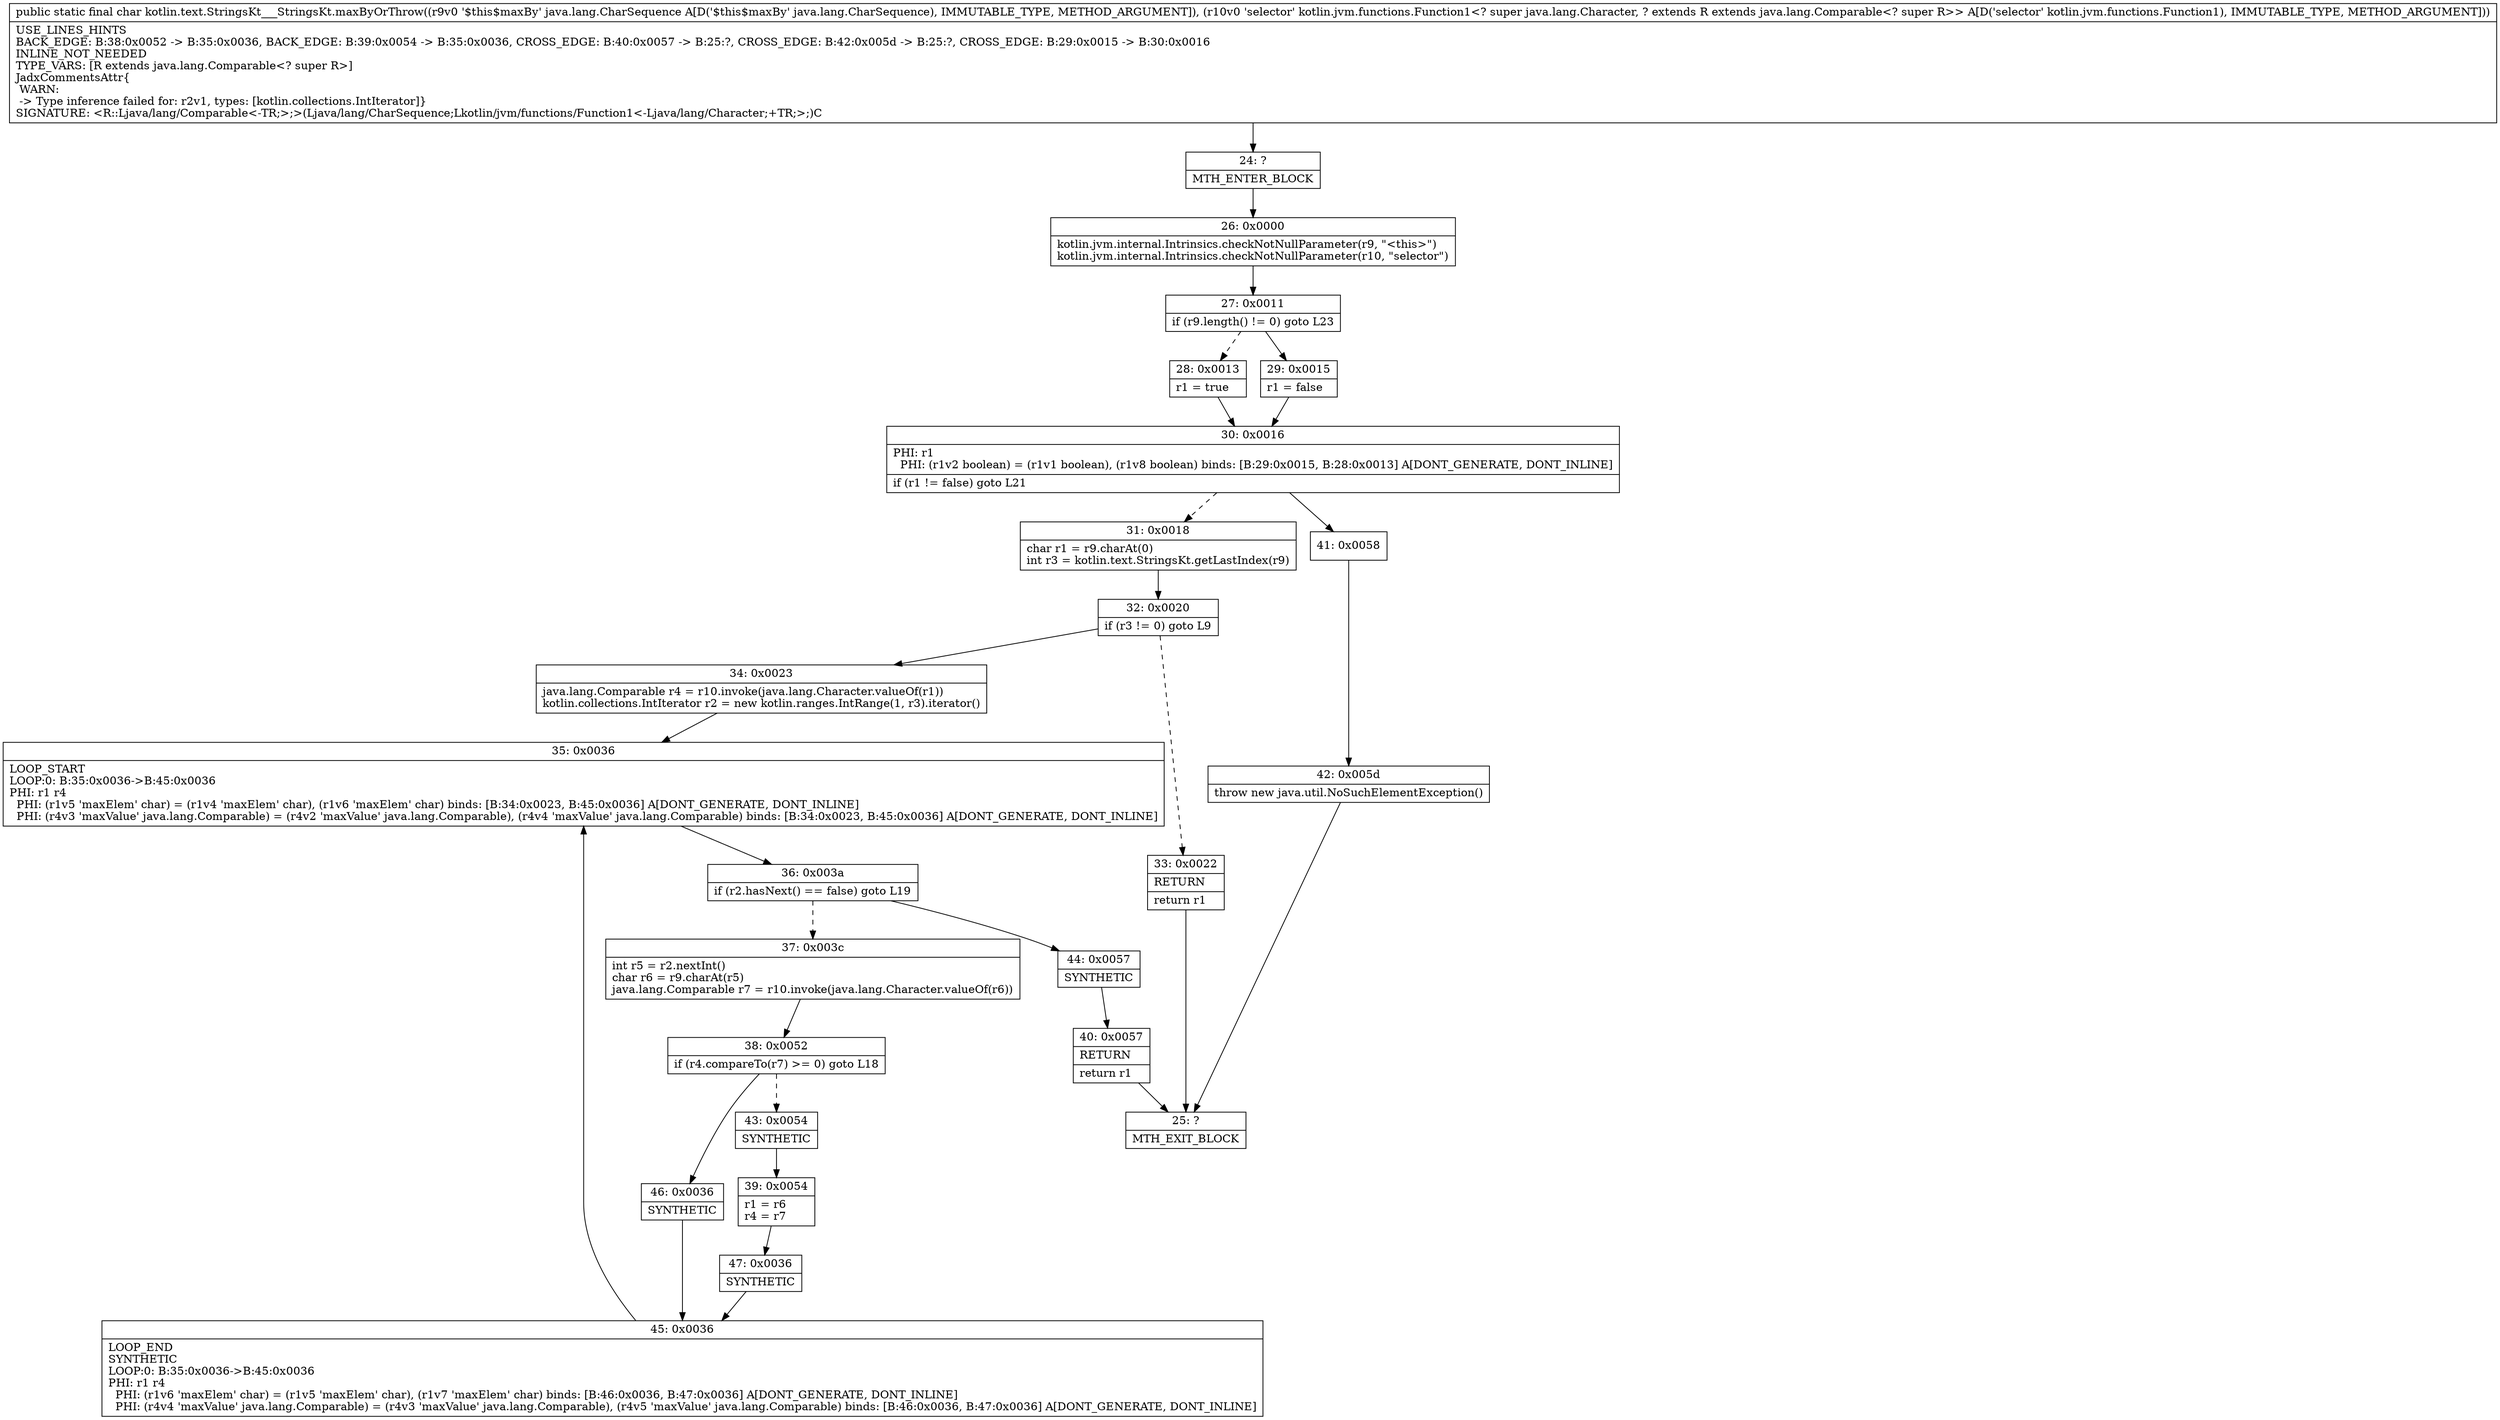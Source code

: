 digraph "CFG forkotlin.text.StringsKt___StringsKt.maxByOrThrow(Ljava\/lang\/CharSequence;Lkotlin\/jvm\/functions\/Function1;)C" {
Node_24 [shape=record,label="{24\:\ ?|MTH_ENTER_BLOCK\l}"];
Node_26 [shape=record,label="{26\:\ 0x0000|kotlin.jvm.internal.Intrinsics.checkNotNullParameter(r9, \"\<this\>\")\lkotlin.jvm.internal.Intrinsics.checkNotNullParameter(r10, \"selector\")\l}"];
Node_27 [shape=record,label="{27\:\ 0x0011|if (r9.length() != 0) goto L23\l}"];
Node_28 [shape=record,label="{28\:\ 0x0013|r1 = true\l}"];
Node_30 [shape=record,label="{30\:\ 0x0016|PHI: r1 \l  PHI: (r1v2 boolean) = (r1v1 boolean), (r1v8 boolean) binds: [B:29:0x0015, B:28:0x0013] A[DONT_GENERATE, DONT_INLINE]\l|if (r1 != false) goto L21\l}"];
Node_31 [shape=record,label="{31\:\ 0x0018|char r1 = r9.charAt(0)\lint r3 = kotlin.text.StringsKt.getLastIndex(r9)\l}"];
Node_32 [shape=record,label="{32\:\ 0x0020|if (r3 != 0) goto L9\l}"];
Node_33 [shape=record,label="{33\:\ 0x0022|RETURN\l|return r1\l}"];
Node_25 [shape=record,label="{25\:\ ?|MTH_EXIT_BLOCK\l}"];
Node_34 [shape=record,label="{34\:\ 0x0023|java.lang.Comparable r4 = r10.invoke(java.lang.Character.valueOf(r1))\lkotlin.collections.IntIterator r2 = new kotlin.ranges.IntRange(1, r3).iterator()\l}"];
Node_35 [shape=record,label="{35\:\ 0x0036|LOOP_START\lLOOP:0: B:35:0x0036\-\>B:45:0x0036\lPHI: r1 r4 \l  PHI: (r1v5 'maxElem' char) = (r1v4 'maxElem' char), (r1v6 'maxElem' char) binds: [B:34:0x0023, B:45:0x0036] A[DONT_GENERATE, DONT_INLINE]\l  PHI: (r4v3 'maxValue' java.lang.Comparable) = (r4v2 'maxValue' java.lang.Comparable), (r4v4 'maxValue' java.lang.Comparable) binds: [B:34:0x0023, B:45:0x0036] A[DONT_GENERATE, DONT_INLINE]\l}"];
Node_36 [shape=record,label="{36\:\ 0x003a|if (r2.hasNext() == false) goto L19\l}"];
Node_37 [shape=record,label="{37\:\ 0x003c|int r5 = r2.nextInt()\lchar r6 = r9.charAt(r5)\ljava.lang.Comparable r7 = r10.invoke(java.lang.Character.valueOf(r6))\l}"];
Node_38 [shape=record,label="{38\:\ 0x0052|if (r4.compareTo(r7) \>= 0) goto L18\l}"];
Node_43 [shape=record,label="{43\:\ 0x0054|SYNTHETIC\l}"];
Node_39 [shape=record,label="{39\:\ 0x0054|r1 = r6\lr4 = r7\l}"];
Node_47 [shape=record,label="{47\:\ 0x0036|SYNTHETIC\l}"];
Node_45 [shape=record,label="{45\:\ 0x0036|LOOP_END\lSYNTHETIC\lLOOP:0: B:35:0x0036\-\>B:45:0x0036\lPHI: r1 r4 \l  PHI: (r1v6 'maxElem' char) = (r1v5 'maxElem' char), (r1v7 'maxElem' char) binds: [B:46:0x0036, B:47:0x0036] A[DONT_GENERATE, DONT_INLINE]\l  PHI: (r4v4 'maxValue' java.lang.Comparable) = (r4v3 'maxValue' java.lang.Comparable), (r4v5 'maxValue' java.lang.Comparable) binds: [B:46:0x0036, B:47:0x0036] A[DONT_GENERATE, DONT_INLINE]\l}"];
Node_46 [shape=record,label="{46\:\ 0x0036|SYNTHETIC\l}"];
Node_44 [shape=record,label="{44\:\ 0x0057|SYNTHETIC\l}"];
Node_40 [shape=record,label="{40\:\ 0x0057|RETURN\l|return r1\l}"];
Node_41 [shape=record,label="{41\:\ 0x0058}"];
Node_42 [shape=record,label="{42\:\ 0x005d|throw new java.util.NoSuchElementException()\l}"];
Node_29 [shape=record,label="{29\:\ 0x0015|r1 = false\l}"];
MethodNode[shape=record,label="{public static final char kotlin.text.StringsKt___StringsKt.maxByOrThrow((r9v0 '$this$maxBy' java.lang.CharSequence A[D('$this$maxBy' java.lang.CharSequence), IMMUTABLE_TYPE, METHOD_ARGUMENT]), (r10v0 'selector' kotlin.jvm.functions.Function1\<? super java.lang.Character, ? extends R extends java.lang.Comparable\<? super R\>\> A[D('selector' kotlin.jvm.functions.Function1), IMMUTABLE_TYPE, METHOD_ARGUMENT]))  | USE_LINES_HINTS\lBACK_EDGE: B:38:0x0052 \-\> B:35:0x0036, BACK_EDGE: B:39:0x0054 \-\> B:35:0x0036, CROSS_EDGE: B:40:0x0057 \-\> B:25:?, CROSS_EDGE: B:42:0x005d \-\> B:25:?, CROSS_EDGE: B:29:0x0015 \-\> B:30:0x0016\lINLINE_NOT_NEEDED\lTYPE_VARS: [R extends java.lang.Comparable\<? super R\>]\lJadxCommentsAttr\{\l WARN: \l \-\> Type inference failed for: r2v1, types: [kotlin.collections.IntIterator]\}\lSIGNATURE: \<R::Ljava\/lang\/Comparable\<\-TR;\>;\>(Ljava\/lang\/CharSequence;Lkotlin\/jvm\/functions\/Function1\<\-Ljava\/lang\/Character;+TR;\>;)C\l}"];
MethodNode -> Node_24;Node_24 -> Node_26;
Node_26 -> Node_27;
Node_27 -> Node_28[style=dashed];
Node_27 -> Node_29;
Node_28 -> Node_30;
Node_30 -> Node_31[style=dashed];
Node_30 -> Node_41;
Node_31 -> Node_32;
Node_32 -> Node_33[style=dashed];
Node_32 -> Node_34;
Node_33 -> Node_25;
Node_34 -> Node_35;
Node_35 -> Node_36;
Node_36 -> Node_37[style=dashed];
Node_36 -> Node_44;
Node_37 -> Node_38;
Node_38 -> Node_43[style=dashed];
Node_38 -> Node_46;
Node_43 -> Node_39;
Node_39 -> Node_47;
Node_47 -> Node_45;
Node_45 -> Node_35;
Node_46 -> Node_45;
Node_44 -> Node_40;
Node_40 -> Node_25;
Node_41 -> Node_42;
Node_42 -> Node_25;
Node_29 -> Node_30;
}

